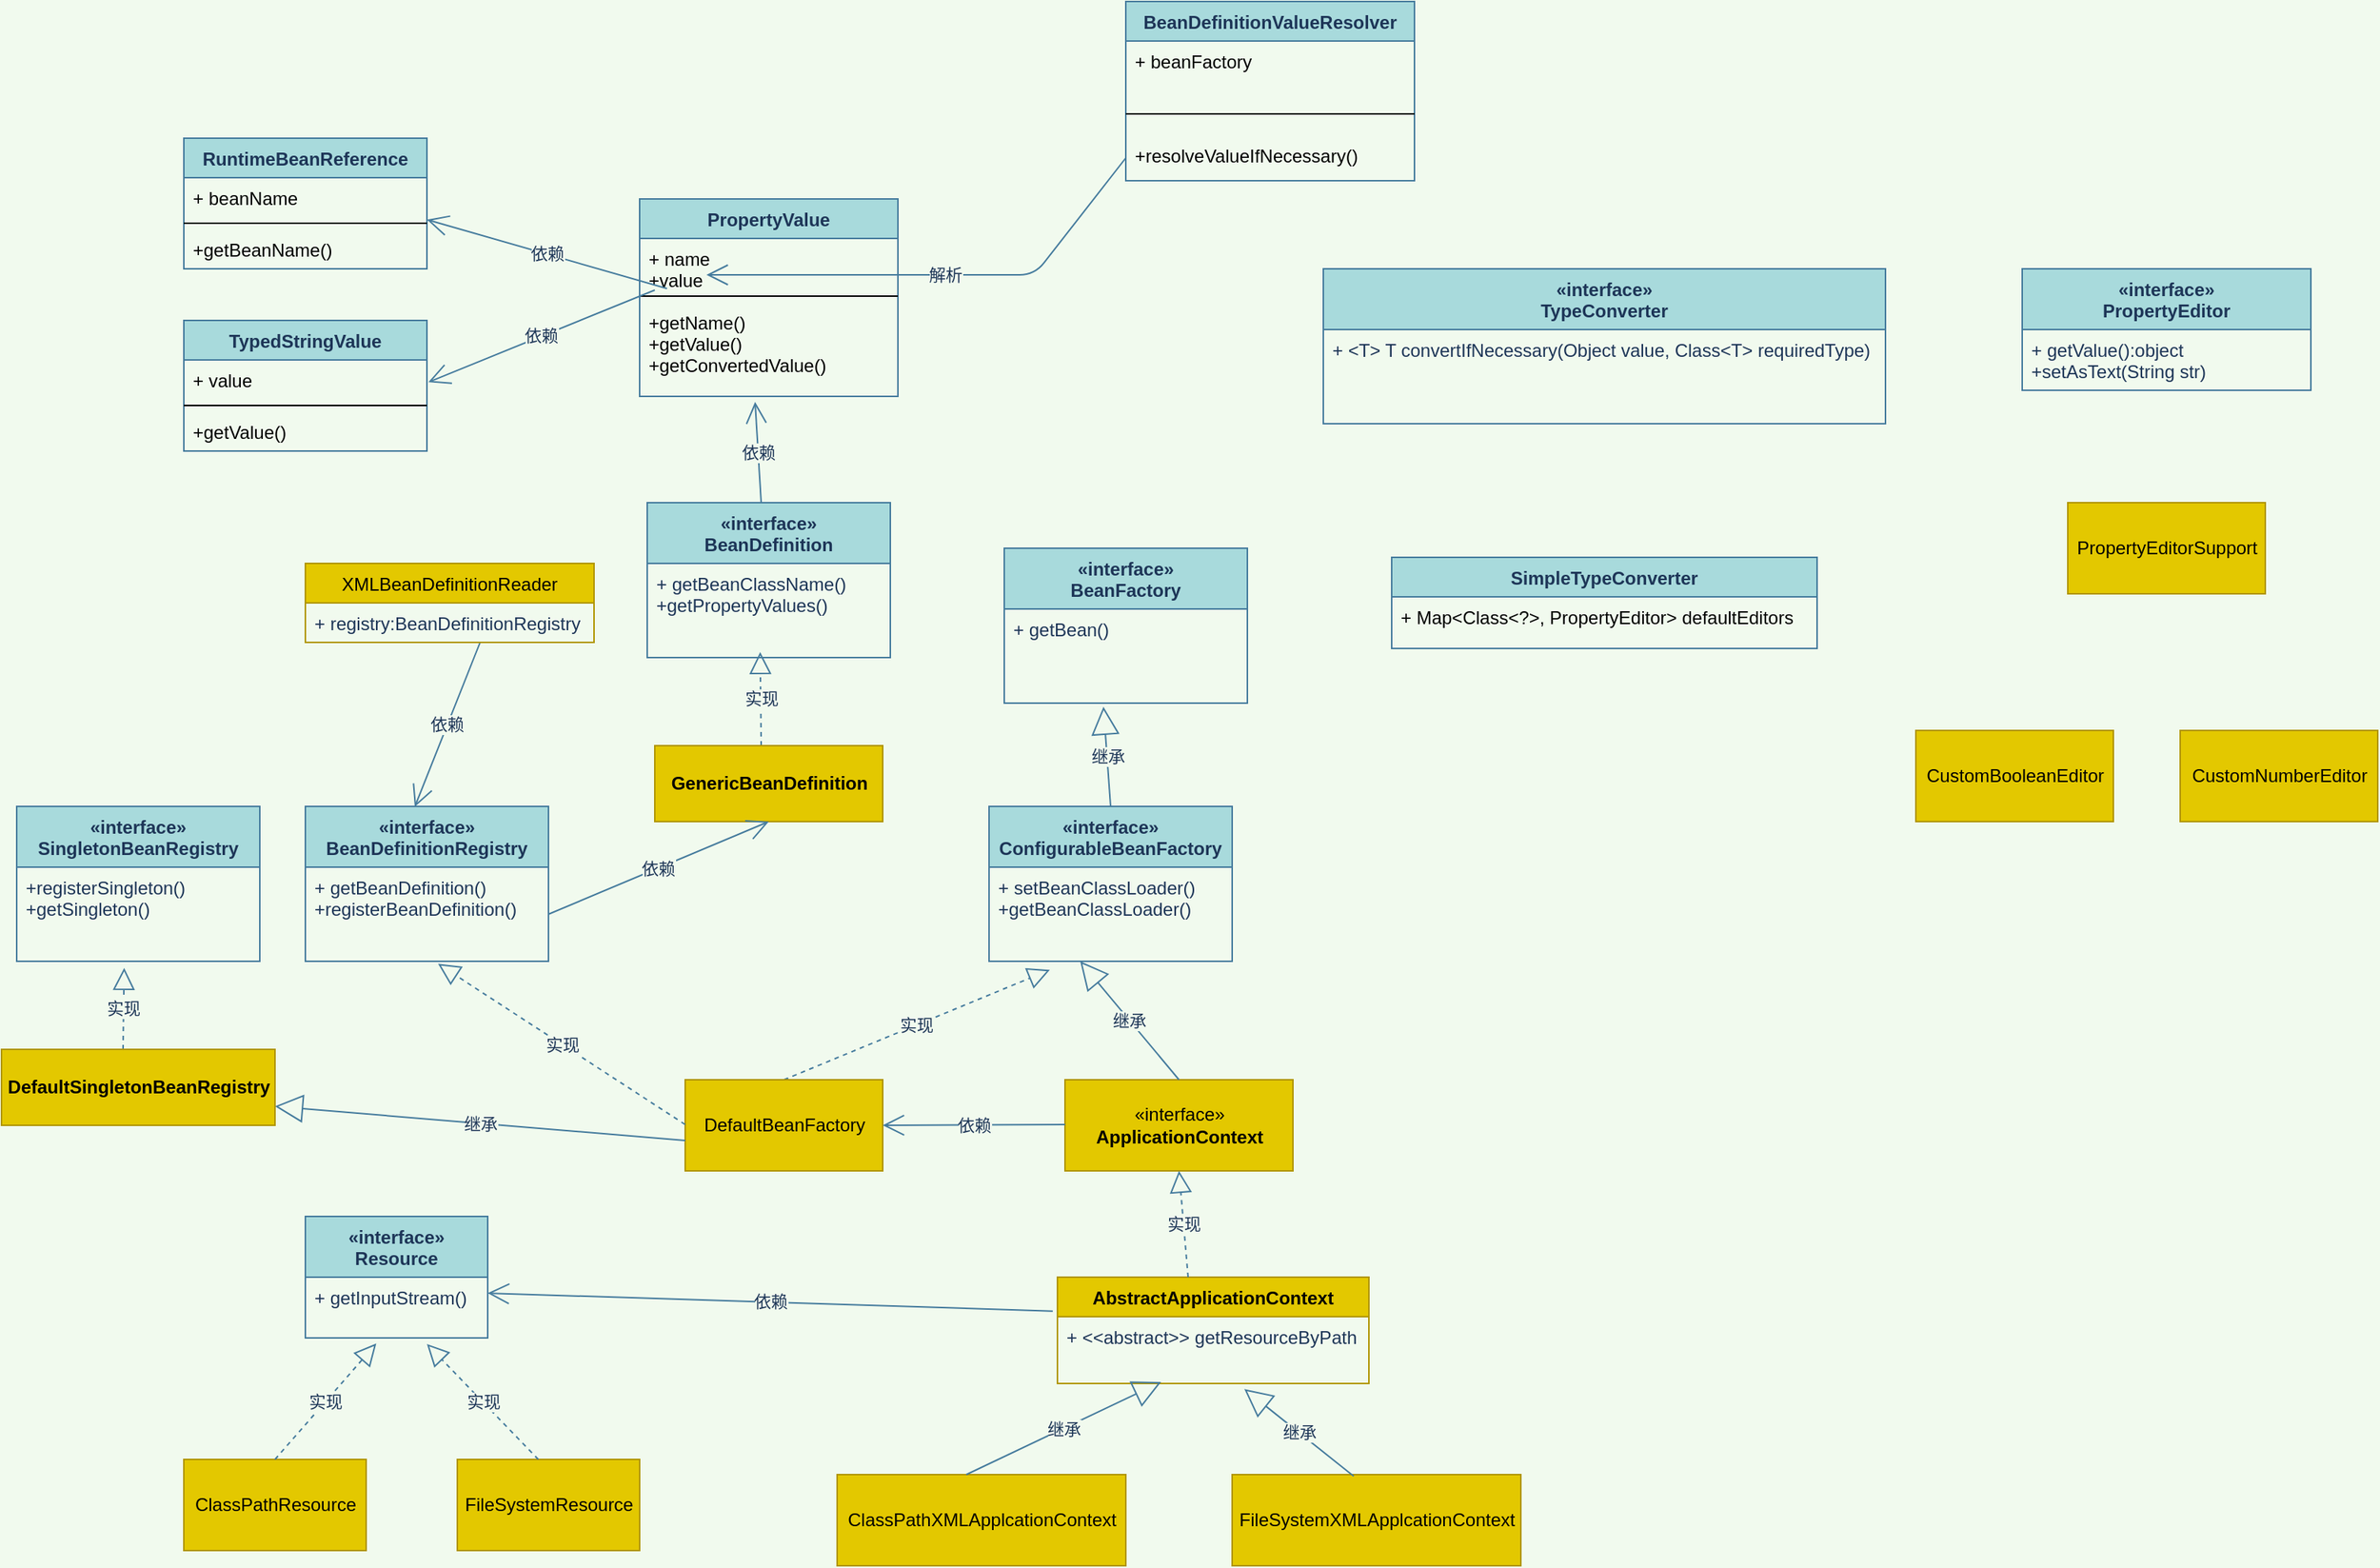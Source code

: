 <mxfile version="14.6.13" type="device"><diagram id="C5RBs43oDa-KdzZeNtuy" name="Page-1"><mxGraphModel dx="1220" dy="482" grid="1" gridSize="10" guides="1" tooltips="1" connect="1" arrows="1" fold="1" page="1" pageScale="1" pageWidth="827" pageHeight="1169" background="#F1FAEE" math="0" shadow="0"><root><mxCell id="WIyWlLk6GJQsqaUBKTNV-0"/><mxCell id="WIyWlLk6GJQsqaUBKTNV-1" parent="WIyWlLk6GJQsqaUBKTNV-0"/><mxCell id="Teyh5d1veazm5qNDLZUq-10" value="«interface»&#10;BeanFactory" style="swimlane;fontStyle=1;align=center;verticalAlign=top;childLayout=stackLayout;horizontal=1;startSize=40;horizontalStack=0;resizeParent=1;resizeParentMax=0;resizeLast=0;collapsible=1;marginBottom=0;fillColor=#A8DADC;strokeColor=#457B9D;fontColor=#1D3557;" vertex="1" parent="WIyWlLk6GJQsqaUBKTNV-1"><mxGeometry x="750" y="400" width="160" height="102" as="geometry"/></mxCell><mxCell id="Teyh5d1veazm5qNDLZUq-11" value="+ getBean()" style="text;strokeColor=none;fillColor=none;align=left;verticalAlign=top;spacingLeft=4;spacingRight=4;overflow=hidden;rotatable=0;points=[[0,0.5],[1,0.5]];portConstraint=eastwest;fontColor=#1D3557;" vertex="1" parent="Teyh5d1veazm5qNDLZUq-10"><mxGeometry y="40" width="160" height="62" as="geometry"/></mxCell><mxCell id="Teyh5d1veazm5qNDLZUq-12" value="«interface»&#10;ConfigurableBeanFactory" style="swimlane;fontStyle=1;align=center;verticalAlign=top;childLayout=stackLayout;horizontal=1;startSize=40;horizontalStack=0;resizeParent=1;resizeParentMax=0;resizeLast=0;collapsible=1;marginBottom=0;fillColor=#A8DADC;strokeColor=#457B9D;fontColor=#1D3557;" vertex="1" parent="WIyWlLk6GJQsqaUBKTNV-1"><mxGeometry x="740" y="570" width="160" height="102" as="geometry"/></mxCell><mxCell id="Teyh5d1veazm5qNDLZUq-13" value="+ setBeanClassLoader()&#10;+getBeanClassLoader()" style="text;strokeColor=none;fillColor=none;align=left;verticalAlign=top;spacingLeft=4;spacingRight=4;overflow=hidden;rotatable=0;points=[[0,0.5],[1,0.5]];portConstraint=eastwest;fontColor=#1D3557;" vertex="1" parent="Teyh5d1veazm5qNDLZUq-12"><mxGeometry y="40" width="160" height="62" as="geometry"/></mxCell><mxCell id="Teyh5d1veazm5qNDLZUq-15" value="继承" style="endArrow=block;endSize=16;endFill=0;html=1;entryX=0.408;entryY=1.038;entryDx=0;entryDy=0;entryPerimeter=0;strokeColor=#457B9D;fontColor=#1D3557;labelBackgroundColor=#F1FAEE;exitX=0.5;exitY=0;exitDx=0;exitDy=0;" edge="1" parent="WIyWlLk6GJQsqaUBKTNV-1" source="Teyh5d1veazm5qNDLZUq-12" target="Teyh5d1veazm5qNDLZUq-11"><mxGeometry width="160" relative="1" as="geometry"><mxPoint x="750" y="570" as="sourcePoint"/><mxPoint x="910" y="570" as="targetPoint"/></mxGeometry></mxCell><mxCell id="Teyh5d1veazm5qNDLZUq-16" value="实现" style="endArrow=block;dashed=1;endFill=0;endSize=12;html=1;entryX=0.25;entryY=1.091;entryDx=0;entryDy=0;entryPerimeter=0;exitX=0.5;exitY=0;exitDx=0;exitDy=0;strokeColor=#457B9D;fontColor=#1D3557;labelBackgroundColor=#F1FAEE;" edge="1" parent="WIyWlLk6GJQsqaUBKTNV-1" source="Teyh5d1veazm5qNDLZUq-19" target="Teyh5d1veazm5qNDLZUq-13"><mxGeometry width="160" relative="1" as="geometry"><mxPoint x="570" y="750" as="sourcePoint"/><mxPoint x="730" y="750" as="targetPoint"/><Array as="points"/></mxGeometry></mxCell><mxCell id="Teyh5d1veazm5qNDLZUq-19" value="DefaultBeanFactory" style="html=1;fillColor=#e3c800;strokeColor=#B09500;fontColor=#000000;" vertex="1" parent="WIyWlLk6GJQsqaUBKTNV-1"><mxGeometry x="540" y="750" width="130" height="60" as="geometry"/></mxCell><mxCell id="Teyh5d1veazm5qNDLZUq-20" value="«interface»&lt;br&gt;&lt;b&gt;ApplicationContext&lt;/b&gt;" style="html=1;fillColor=#e3c800;strokeColor=#B09500;fontColor=#000000;" vertex="1" parent="WIyWlLk6GJQsqaUBKTNV-1"><mxGeometry x="790" y="750" width="150" height="60" as="geometry"/></mxCell><mxCell id="Teyh5d1veazm5qNDLZUq-21" value="继承" style="endArrow=block;endSize=16;endFill=0;html=1;entryX=0.408;entryY=1.038;entryDx=0;entryDy=0;entryPerimeter=0;exitX=0.5;exitY=0;exitDx=0;exitDy=0;strokeColor=#457B9D;fontColor=#1D3557;labelBackgroundColor=#F1FAEE;" edge="1" parent="WIyWlLk6GJQsqaUBKTNV-1" source="Teyh5d1veazm5qNDLZUq-20"><mxGeometry width="160" relative="1" as="geometry"><mxPoint x="800.72" y="737.64" as="sourcePoint"/><mxPoint x="800" y="671.996" as="targetPoint"/></mxGeometry></mxCell><mxCell id="Teyh5d1veazm5qNDLZUq-22" value="«interface»&#10;BeanDefinitionRegistry" style="swimlane;fontStyle=1;align=center;verticalAlign=top;childLayout=stackLayout;horizontal=1;startSize=40;horizontalStack=0;resizeParent=1;resizeParentMax=0;resizeLast=0;collapsible=1;marginBottom=0;fillColor=#A8DADC;strokeColor=#457B9D;fontColor=#1D3557;" vertex="1" parent="WIyWlLk6GJQsqaUBKTNV-1"><mxGeometry x="290" y="570" width="160" height="102" as="geometry"/></mxCell><mxCell id="Teyh5d1veazm5qNDLZUq-23" value="+ getBeanDefinition()&#10;+registerBeanDefinition()" style="text;strokeColor=none;fillColor=none;align=left;verticalAlign=top;spacingLeft=4;spacingRight=4;overflow=hidden;rotatable=0;points=[[0,0.5],[1,0.5]];portConstraint=eastwest;fontColor=#1D3557;" vertex="1" parent="Teyh5d1veazm5qNDLZUq-22"><mxGeometry y="40" width="160" height="62" as="geometry"/></mxCell><mxCell id="Teyh5d1veazm5qNDLZUq-24" value="依赖" style="endArrow=open;endFill=1;endSize=12;html=1;entryX=0.45;entryY=0.003;entryDx=0;entryDy=0;entryPerimeter=0;labelBackgroundColor=#F1FAEE;strokeColor=#457B9D;fontColor=#1D3557;" edge="1" parent="WIyWlLk6GJQsqaUBKTNV-1" target="Teyh5d1veazm5qNDLZUq-22"><mxGeometry width="160" relative="1" as="geometry"><mxPoint x="405" y="462" as="sourcePoint"/><mxPoint x="565" y="462" as="targetPoint"/></mxGeometry></mxCell><mxCell id="Teyh5d1veazm5qNDLZUq-25" value="继承" style="endArrow=block;endSize=16;endFill=0;html=1;entryX=1;entryY=0.75;entryDx=0;entryDy=0;labelBackgroundColor=#F1FAEE;strokeColor=#457B9D;fontColor=#1D3557;" edge="1" parent="WIyWlLk6GJQsqaUBKTNV-1" target="Teyh5d1veazm5qNDLZUq-41"><mxGeometry width="160" relative="1" as="geometry"><mxPoint x="540" y="790" as="sourcePoint"/><mxPoint x="700" y="790" as="targetPoint"/></mxGeometry></mxCell><mxCell id="Teyh5d1veazm5qNDLZUq-26" value="实现" style="endArrow=block;dashed=1;endFill=0;endSize=12;html=1;entryX=0.546;entryY=1.027;entryDx=0;entryDy=0;entryPerimeter=0;labelBackgroundColor=#F1FAEE;strokeColor=#457B9D;fontColor=#1D3557;" edge="1" parent="WIyWlLk6GJQsqaUBKTNV-1" target="Teyh5d1veazm5qNDLZUq-23"><mxGeometry width="160" relative="1" as="geometry"><mxPoint x="540" y="779.5" as="sourcePoint"/><mxPoint x="420" y="680" as="targetPoint"/><Array as="points"/></mxGeometry></mxCell><mxCell id="Teyh5d1veazm5qNDLZUq-27" value="XMLBeanDefinitionReader" style="swimlane;fontStyle=0;childLayout=stackLayout;horizontal=1;startSize=26;fillColor=#e3c800;horizontalStack=0;resizeParent=1;resizeParentMax=0;resizeLast=0;collapsible=1;marginBottom=0;rounded=0;sketch=0;strokeColor=#B09500;fontColor=#000000;" vertex="1" parent="WIyWlLk6GJQsqaUBKTNV-1"><mxGeometry x="290" y="410" width="190" height="52" as="geometry"/></mxCell><mxCell id="Teyh5d1veazm5qNDLZUq-28" value="+ registry:BeanDefinitionRegistry" style="text;strokeColor=none;fillColor=none;align=left;verticalAlign=top;spacingLeft=4;spacingRight=4;overflow=hidden;rotatable=0;points=[[0,0.5],[1,0.5]];portConstraint=eastwest;fontColor=#1D3557;" vertex="1" parent="Teyh5d1veazm5qNDLZUq-27"><mxGeometry y="26" width="190" height="26" as="geometry"/></mxCell><mxCell id="Teyh5d1veazm5qNDLZUq-31" value="依赖" style="endArrow=open;endFill=1;endSize=12;html=1;entryX=1;entryY=0.5;entryDx=0;entryDy=0;labelBackgroundColor=#F1FAEE;strokeColor=#457B9D;fontColor=#1D3557;" edge="1" parent="WIyWlLk6GJQsqaUBKTNV-1" target="Teyh5d1veazm5qNDLZUq-19"><mxGeometry width="160" relative="1" as="geometry"><mxPoint x="790" y="779.5" as="sourcePoint"/><mxPoint x="950" y="779.5" as="targetPoint"/></mxGeometry></mxCell><mxCell id="Teyh5d1veazm5qNDLZUq-33" value="实现" style="endArrow=block;dashed=1;endFill=0;endSize=12;html=1;entryX=0.449;entryY=1.039;entryDx=0;entryDy=0;entryPerimeter=0;labelBackgroundColor=#F1FAEE;strokeColor=#457B9D;fontColor=#1D3557;" edge="1" parent="WIyWlLk6GJQsqaUBKTNV-1"><mxGeometry width="160" relative="1" as="geometry"><mxPoint x="590" y="530" as="sourcePoint"/><mxPoint x="589.35" y="468.34" as="targetPoint"/><Array as="points"/></mxGeometry></mxCell><mxCell id="Teyh5d1veazm5qNDLZUq-35" value="Generic&lt;span&gt;BeanDefinition&lt;/span&gt;" style="html=1;fillColor=#e3c800;strokeColor=#B09500;fontColor=#000000;fontStyle=1" vertex="1" parent="WIyWlLk6GJQsqaUBKTNV-1"><mxGeometry x="520" y="530" width="150" height="50" as="geometry"/></mxCell><mxCell id="Teyh5d1veazm5qNDLZUq-36" value="依赖" style="endArrow=open;endFill=1;endSize=12;html=1;entryX=0.5;entryY=1;entryDx=0;entryDy=0;labelBackgroundColor=#F1FAEE;strokeColor=#457B9D;fontColor=#1D3557;exitX=1;exitY=0.5;exitDx=0;exitDy=0;" edge="1" parent="WIyWlLk6GJQsqaUBKTNV-1" source="Teyh5d1veazm5qNDLZUq-23" target="Teyh5d1veazm5qNDLZUq-35"><mxGeometry width="160" relative="1" as="geometry"><mxPoint x="490" y="630" as="sourcePoint"/><mxPoint x="650" y="630" as="targetPoint"/></mxGeometry></mxCell><mxCell id="Teyh5d1veazm5qNDLZUq-38" value="实现" style="endArrow=block;dashed=1;endFill=0;endSize=12;html=1;entryX=0.442;entryY=1.07;entryDx=0;entryDy=0;entryPerimeter=0;labelBackgroundColor=#F1FAEE;strokeColor=#457B9D;fontColor=#1D3557;" edge="1" parent="WIyWlLk6GJQsqaUBKTNV-1" target="Teyh5d1veazm5qNDLZUq-40"><mxGeometry width="160" relative="1" as="geometry"><mxPoint x="170" y="730" as="sourcePoint"/><mxPoint x="330" y="730" as="targetPoint"/><Array as="points"/></mxGeometry></mxCell><mxCell id="Teyh5d1veazm5qNDLZUq-39" value="«interface»&#10;SingletonBeanRegistry" style="swimlane;fontStyle=1;align=center;verticalAlign=top;childLayout=stackLayout;horizontal=1;startSize=40;horizontalStack=0;resizeParent=1;resizeParentMax=0;resizeLast=0;collapsible=1;marginBottom=0;fillColor=#A8DADC;strokeColor=#457B9D;fontColor=#1D3557;" vertex="1" parent="WIyWlLk6GJQsqaUBKTNV-1"><mxGeometry x="100" y="570" width="160" height="102" as="geometry"/></mxCell><mxCell id="Teyh5d1veazm5qNDLZUq-40" value="+registerSingleton()&#10;+getSingleton()" style="text;strokeColor=none;fillColor=none;align=left;verticalAlign=top;spacingLeft=4;spacingRight=4;overflow=hidden;rotatable=0;points=[[0,0.5],[1,0.5]];portConstraint=eastwest;fontColor=#1D3557;" vertex="1" parent="Teyh5d1veazm5qNDLZUq-39"><mxGeometry y="40" width="160" height="62" as="geometry"/></mxCell><mxCell id="Teyh5d1veazm5qNDLZUq-41" value="DefaultSingletonBeanRegistry" style="html=1;fillColor=#e3c800;strokeColor=#B09500;fontColor=#000000;fontStyle=1" vertex="1" parent="WIyWlLk6GJQsqaUBKTNV-1"><mxGeometry x="90" y="730" width="180" height="50" as="geometry"/></mxCell><mxCell id="Teyh5d1veazm5qNDLZUq-42" value="AbstractApplicationContext" style="swimlane;fontStyle=1;align=center;verticalAlign=top;childLayout=stackLayout;horizontal=1;startSize=26;horizontalStack=0;resizeParent=1;resizeParentMax=0;resizeLast=0;collapsible=1;marginBottom=0;rounded=0;sketch=0;fontColor=#000000;strokeColor=#B09500;fillColor=#e3c800;" vertex="1" parent="WIyWlLk6GJQsqaUBKTNV-1"><mxGeometry x="785" y="880" width="205" height="70" as="geometry"/></mxCell><mxCell id="Teyh5d1veazm5qNDLZUq-43" value="+ &lt;&lt;abstract&gt;&gt; getResourceByPath" style="text;strokeColor=none;fillColor=none;align=left;verticalAlign=top;spacingLeft=4;spacingRight=4;overflow=hidden;rotatable=0;points=[[0,0.5],[1,0.5]];portConstraint=eastwest;fontColor=#1D3557;" vertex="1" parent="Teyh5d1veazm5qNDLZUq-42"><mxGeometry y="26" width="205" height="44" as="geometry"/></mxCell><mxCell id="Teyh5d1veazm5qNDLZUq-44" value="ClassPathXMLApplcationContext" style="html=1;fillColor=#e3c800;strokeColor=#B09500;fontColor=#000000;" vertex="1" parent="WIyWlLk6GJQsqaUBKTNV-1"><mxGeometry x="640" y="1010" width="190" height="60" as="geometry"/></mxCell><mxCell id="Teyh5d1veazm5qNDLZUq-45" value="FileSystemXMLApplcationContext" style="html=1;fillColor=#e3c800;strokeColor=#B09500;fontColor=#000000;" vertex="1" parent="WIyWlLk6GJQsqaUBKTNV-1"><mxGeometry x="900" y="1010" width="190" height="60" as="geometry"/></mxCell><mxCell id="Teyh5d1veazm5qNDLZUq-46" value="继承" style="endArrow=block;endSize=16;endFill=0;html=1;entryX=0.333;entryY=0.977;entryDx=0;entryDy=0;entryPerimeter=0;exitX=0.5;exitY=0;exitDx=0;exitDy=0;strokeColor=#457B9D;fontColor=#1D3557;labelBackgroundColor=#F1FAEE;" edge="1" parent="WIyWlLk6GJQsqaUBKTNV-1" target="Teyh5d1veazm5qNDLZUq-43"><mxGeometry width="160" relative="1" as="geometry"><mxPoint x="725" y="1010" as="sourcePoint"/><mxPoint x="660" y="931.996" as="targetPoint"/></mxGeometry></mxCell><mxCell id="Teyh5d1veazm5qNDLZUq-47" value="继承" style="endArrow=block;endSize=16;endFill=0;html=1;entryX=0.6;entryY=1.083;entryDx=0;entryDy=0;entryPerimeter=0;exitX=0.5;exitY=0;exitDx=0;exitDy=0;strokeColor=#457B9D;fontColor=#1D3557;labelBackgroundColor=#F1FAEE;" edge="1" parent="WIyWlLk6GJQsqaUBKTNV-1" target="Teyh5d1veazm5qNDLZUq-43"><mxGeometry width="160" relative="1" as="geometry"><mxPoint x="980" y="1011.01" as="sourcePoint"/><mxPoint x="1108.265" y="949.998" as="targetPoint"/></mxGeometry></mxCell><mxCell id="Teyh5d1veazm5qNDLZUq-48" value="实现" style="endArrow=block;dashed=1;endFill=0;endSize=12;html=1;entryX=0.5;entryY=1;entryDx=0;entryDy=0;exitX=0.5;exitY=0;exitDx=0;exitDy=0;strokeColor=#457B9D;fontColor=#1D3557;labelBackgroundColor=#F1FAEE;" edge="1" parent="WIyWlLk6GJQsqaUBKTNV-1" target="Teyh5d1veazm5qNDLZUq-20"><mxGeometry width="160" relative="1" as="geometry"><mxPoint x="871" y="880" as="sourcePoint"/><mxPoint x="990" y="807.642" as="targetPoint"/><Array as="points"/></mxGeometry></mxCell><mxCell id="Teyh5d1veazm5qNDLZUq-49" value="«interface»&#10;Resource" style="swimlane;fontStyle=1;align=center;verticalAlign=top;childLayout=stackLayout;horizontal=1;startSize=40;horizontalStack=0;resizeParent=1;resizeParentMax=0;resizeLast=0;collapsible=1;marginBottom=0;fillColor=#A8DADC;strokeColor=#457B9D;fontColor=#1D3557;" vertex="1" parent="WIyWlLk6GJQsqaUBKTNV-1"><mxGeometry x="290" y="840" width="120" height="80" as="geometry"/></mxCell><mxCell id="Teyh5d1veazm5qNDLZUq-50" value="+ getInputStream()" style="text;strokeColor=none;fillColor=none;align=left;verticalAlign=top;spacingLeft=4;spacingRight=4;overflow=hidden;rotatable=0;points=[[0,0.5],[1,0.5]];portConstraint=eastwest;fontColor=#1D3557;" vertex="1" parent="Teyh5d1veazm5qNDLZUq-49"><mxGeometry y="40" width="120" height="40" as="geometry"/></mxCell><mxCell id="Teyh5d1veazm5qNDLZUq-51" value="ClassPathResource" style="html=1;fillColor=#e3c800;strokeColor=#B09500;fontColor=#000000;" vertex="1" parent="WIyWlLk6GJQsqaUBKTNV-1"><mxGeometry x="210" y="1000" width="120" height="60" as="geometry"/></mxCell><mxCell id="Teyh5d1veazm5qNDLZUq-52" value="FileSystemResource" style="html=1;fillColor=#e3c800;strokeColor=#B09500;fontColor=#000000;" vertex="1" parent="WIyWlLk6GJQsqaUBKTNV-1"><mxGeometry x="390" y="1000" width="120" height="60" as="geometry"/></mxCell><mxCell id="Teyh5d1veazm5qNDLZUq-53" value="实现" style="endArrow=block;dashed=1;endFill=0;endSize=12;html=1;entryX=0.389;entryY=1.092;entryDx=0;entryDy=0;entryPerimeter=0;labelBackgroundColor=#F1FAEE;strokeColor=#457B9D;fontColor=#1D3557;" edge="1" parent="WIyWlLk6GJQsqaUBKTNV-1" target="Teyh5d1veazm5qNDLZUq-50"><mxGeometry width="160" relative="1" as="geometry"><mxPoint x="270" y="1000" as="sourcePoint"/><mxPoint x="147.36" y="894.174" as="targetPoint"/><Array as="points"/></mxGeometry></mxCell><mxCell id="Teyh5d1veazm5qNDLZUq-54" value="实现" style="endArrow=block;dashed=1;endFill=0;endSize=12;html=1;labelBackgroundColor=#F1FAEE;strokeColor=#457B9D;fontColor=#1D3557;" edge="1" parent="WIyWlLk6GJQsqaUBKTNV-1"><mxGeometry width="160" relative="1" as="geometry"><mxPoint x="443.32" y="1000" as="sourcePoint"/><mxPoint x="370" y="924" as="targetPoint"/><Array as="points"/></mxGeometry></mxCell><mxCell id="Teyh5d1veazm5qNDLZUq-55" value="依赖" style="endArrow=open;endFill=1;endSize=12;html=1;entryX=1;entryY=0.5;entryDx=0;entryDy=0;exitX=-0.015;exitY=-0.083;exitDx=0;exitDy=0;exitPerimeter=0;labelBackgroundColor=#F1FAEE;strokeColor=#457B9D;fontColor=#1D3557;" edge="1" parent="WIyWlLk6GJQsqaUBKTNV-1" source="Teyh5d1veazm5qNDLZUq-43"><mxGeometry width="160" relative="1" as="geometry"><mxPoint x="530" y="890" as="sourcePoint"/><mxPoint x="410" y="890.5" as="targetPoint"/></mxGeometry></mxCell><mxCell id="Teyh5d1veazm5qNDLZUq-56" value="«interface»&#10;BeanDefinition" style="swimlane;fontStyle=1;align=center;verticalAlign=top;childLayout=stackLayout;horizontal=1;startSize=40;horizontalStack=0;resizeParent=1;resizeParentMax=0;resizeLast=0;collapsible=1;marginBottom=0;fillColor=#A8DADC;strokeColor=#457B9D;fontColor=#1D3557;" vertex="1" parent="WIyWlLk6GJQsqaUBKTNV-1"><mxGeometry x="515" y="370" width="160" height="102" as="geometry"/></mxCell><mxCell id="Teyh5d1veazm5qNDLZUq-57" value="+ getBeanClassName()&#10;+getPropertyValues()" style="text;strokeColor=none;fillColor=none;align=left;verticalAlign=top;spacingLeft=4;spacingRight=4;overflow=hidden;rotatable=0;points=[[0,0.5],[1,0.5]];portConstraint=eastwest;fontColor=#1D3557;" vertex="1" parent="Teyh5d1veazm5qNDLZUq-56"><mxGeometry y="40" width="160" height="62" as="geometry"/></mxCell><mxCell id="Teyh5d1veazm5qNDLZUq-58" value="PropertyValue" style="swimlane;fontStyle=1;align=center;verticalAlign=top;childLayout=stackLayout;horizontal=1;startSize=26;horizontalStack=0;resizeParent=1;resizeParentMax=0;resizeLast=0;collapsible=1;marginBottom=0;rounded=0;sketch=0;fontColor=#1D3557;strokeColor=#457B9D;fillColor=#A8DADC;" vertex="1" parent="WIyWlLk6GJQsqaUBKTNV-1"><mxGeometry x="510" y="170" width="170" height="130" as="geometry"/></mxCell><mxCell id="Teyh5d1veazm5qNDLZUq-59" value="+ name&#10;+value" style="text;strokeColor=none;fillColor=none;align=left;verticalAlign=top;spacingLeft=4;spacingRight=4;overflow=hidden;rotatable=0;points=[[0,0.5],[1,0.5]];portConstraint=eastwest;" vertex="1" parent="Teyh5d1veazm5qNDLZUq-58"><mxGeometry y="26" width="170" height="34" as="geometry"/></mxCell><mxCell id="Teyh5d1veazm5qNDLZUq-60" value="" style="line;strokeWidth=1;fillColor=none;align=left;verticalAlign=middle;spacingTop=-1;spacingLeft=3;spacingRight=3;rotatable=0;labelPosition=right;points=[];portConstraint=eastwest;" vertex="1" parent="Teyh5d1veazm5qNDLZUq-58"><mxGeometry y="60" width="170" height="8" as="geometry"/></mxCell><mxCell id="Teyh5d1veazm5qNDLZUq-61" value="+getName()&#10;+getValue()&#10;+getConvertedValue()" style="text;strokeColor=none;fillColor=none;align=left;verticalAlign=top;spacingLeft=4;spacingRight=4;overflow=hidden;rotatable=0;points=[[0,0.5],[1,0.5]];portConstraint=eastwest;" vertex="1" parent="Teyh5d1veazm5qNDLZUq-58"><mxGeometry y="68" width="170" height="62" as="geometry"/></mxCell><mxCell id="Teyh5d1veazm5qNDLZUq-62" value="依赖" style="endArrow=open;endFill=1;endSize=12;html=1;entryX=0.447;entryY=1.059;entryDx=0;entryDy=0;labelBackgroundColor=#F1FAEE;strokeColor=#457B9D;fontColor=#1D3557;exitX=1;exitY=0.5;exitDx=0;exitDy=0;entryPerimeter=0;" edge="1" parent="WIyWlLk6GJQsqaUBKTNV-1" target="Teyh5d1veazm5qNDLZUq-61"><mxGeometry width="160" relative="1" as="geometry"><mxPoint x="590" y="370" as="sourcePoint"/><mxPoint x="735" y="309" as="targetPoint"/></mxGeometry></mxCell><mxCell id="Teyh5d1veazm5qNDLZUq-63" value="RuntimeBeanReference" style="swimlane;fontStyle=1;align=center;verticalAlign=top;childLayout=stackLayout;horizontal=1;startSize=26;horizontalStack=0;resizeParent=1;resizeParentMax=0;resizeLast=0;collapsible=1;marginBottom=0;rounded=0;sketch=0;fontColor=#1D3557;strokeColor=#457B9D;fillColor=#A8DADC;" vertex="1" parent="WIyWlLk6GJQsqaUBKTNV-1"><mxGeometry x="210" y="130" width="160" height="86" as="geometry"/></mxCell><mxCell id="Teyh5d1veazm5qNDLZUq-64" value="+ beanName" style="text;strokeColor=none;fillColor=none;align=left;verticalAlign=top;spacingLeft=4;spacingRight=4;overflow=hidden;rotatable=0;points=[[0,0.5],[1,0.5]];portConstraint=eastwest;" vertex="1" parent="Teyh5d1veazm5qNDLZUq-63"><mxGeometry y="26" width="160" height="26" as="geometry"/></mxCell><mxCell id="Teyh5d1veazm5qNDLZUq-65" value="" style="line;strokeWidth=1;fillColor=none;align=left;verticalAlign=middle;spacingTop=-1;spacingLeft=3;spacingRight=3;rotatable=0;labelPosition=right;points=[];portConstraint=eastwest;" vertex="1" parent="Teyh5d1veazm5qNDLZUq-63"><mxGeometry y="52" width="160" height="8" as="geometry"/></mxCell><mxCell id="Teyh5d1veazm5qNDLZUq-66" value="+getBeanName()" style="text;strokeColor=none;fillColor=none;align=left;verticalAlign=top;spacingLeft=4;spacingRight=4;overflow=hidden;rotatable=0;points=[[0,0.5],[1,0.5]];portConstraint=eastwest;" vertex="1" parent="Teyh5d1veazm5qNDLZUq-63"><mxGeometry y="60" width="160" height="26" as="geometry"/></mxCell><mxCell id="Teyh5d1veazm5qNDLZUq-67" value="TypedStringValue" style="swimlane;fontStyle=1;align=center;verticalAlign=top;childLayout=stackLayout;horizontal=1;startSize=26;horizontalStack=0;resizeParent=1;resizeParentMax=0;resizeLast=0;collapsible=1;marginBottom=0;rounded=0;sketch=0;fontColor=#1D3557;strokeColor=#457B9D;fillColor=#A8DADC;" vertex="1" parent="WIyWlLk6GJQsqaUBKTNV-1"><mxGeometry x="210" y="250" width="160" height="86" as="geometry"/></mxCell><mxCell id="Teyh5d1veazm5qNDLZUq-68" value="+ value" style="text;strokeColor=none;fillColor=none;align=left;verticalAlign=top;spacingLeft=4;spacingRight=4;overflow=hidden;rotatable=0;points=[[0,0.5],[1,0.5]];portConstraint=eastwest;" vertex="1" parent="Teyh5d1veazm5qNDLZUq-67"><mxGeometry y="26" width="160" height="26" as="geometry"/></mxCell><mxCell id="Teyh5d1veazm5qNDLZUq-69" value="" style="line;strokeWidth=1;fillColor=none;align=left;verticalAlign=middle;spacingTop=-1;spacingLeft=3;spacingRight=3;rotatable=0;labelPosition=right;points=[];portConstraint=eastwest;" vertex="1" parent="Teyh5d1veazm5qNDLZUq-67"><mxGeometry y="52" width="160" height="8" as="geometry"/></mxCell><mxCell id="Teyh5d1veazm5qNDLZUq-70" value="+getValue()" style="text;strokeColor=none;fillColor=none;align=left;verticalAlign=top;spacingLeft=4;spacingRight=4;overflow=hidden;rotatable=0;points=[[0,0.5],[1,0.5]];portConstraint=eastwest;" vertex="1" parent="Teyh5d1veazm5qNDLZUq-67"><mxGeometry y="60" width="160" height="26" as="geometry"/></mxCell><mxCell id="Teyh5d1veazm5qNDLZUq-71" value="依赖" style="endArrow=open;endFill=1;endSize=12;html=1;entryX=0.447;entryY=1.059;entryDx=0;entryDy=0;labelBackgroundColor=#F1FAEE;strokeColor=#457B9D;fontColor=#1D3557;exitX=0.106;exitY=0.971;exitDx=0;exitDy=0;entryPerimeter=0;exitPerimeter=0;" edge="1" parent="WIyWlLk6GJQsqaUBKTNV-1" source="Teyh5d1veazm5qNDLZUq-59"><mxGeometry width="160" relative="1" as="geometry"><mxPoint x="374.01" y="250" as="sourcePoint"/><mxPoint x="370" y="183.658" as="targetPoint"/></mxGeometry></mxCell><mxCell id="Teyh5d1veazm5qNDLZUq-73" value="依赖" style="endArrow=open;endFill=1;endSize=12;html=1;entryX=0.447;entryY=1.059;entryDx=0;entryDy=0;labelBackgroundColor=#F1FAEE;strokeColor=#457B9D;fontColor=#1D3557;entryPerimeter=0;" edge="1" parent="WIyWlLk6GJQsqaUBKTNV-1"><mxGeometry width="160" relative="1" as="geometry"><mxPoint x="520" y="230" as="sourcePoint"/><mxPoint x="370.99" y="290.648" as="targetPoint"/></mxGeometry></mxCell><mxCell id="Teyh5d1veazm5qNDLZUq-74" value="BeanDefinitionValueResolver" style="swimlane;fontStyle=1;align=center;verticalAlign=top;childLayout=stackLayout;horizontal=1;startSize=26;horizontalStack=0;resizeParent=1;resizeParentMax=0;resizeLast=0;collapsible=1;marginBottom=0;rounded=0;sketch=0;fontColor=#1D3557;strokeColor=#457B9D;fillColor=#A8DADC;" vertex="1" parent="WIyWlLk6GJQsqaUBKTNV-1"><mxGeometry x="830" y="40" width="190" height="118" as="geometry"/></mxCell><mxCell id="Teyh5d1veazm5qNDLZUq-75" value="+ beanFactory" style="text;strokeColor=none;fillColor=none;align=left;verticalAlign=top;spacingLeft=4;spacingRight=4;overflow=hidden;rotatable=0;points=[[0,0.5],[1,0.5]];portConstraint=eastwest;" vertex="1" parent="Teyh5d1veazm5qNDLZUq-74"><mxGeometry y="26" width="190" height="34" as="geometry"/></mxCell><mxCell id="Teyh5d1veazm5qNDLZUq-76" value="" style="line;strokeWidth=1;fillColor=none;align=left;verticalAlign=middle;spacingTop=-1;spacingLeft=3;spacingRight=3;rotatable=0;labelPosition=right;points=[];portConstraint=eastwest;" vertex="1" parent="Teyh5d1veazm5qNDLZUq-74"><mxGeometry y="60" width="190" height="28" as="geometry"/></mxCell><mxCell id="Teyh5d1veazm5qNDLZUq-77" value="+resolveValueIfNecessary()" style="text;strokeColor=none;fillColor=none;align=left;verticalAlign=top;spacingLeft=4;spacingRight=4;overflow=hidden;rotatable=0;points=[[0,0.5],[1,0.5]];portConstraint=eastwest;" vertex="1" parent="Teyh5d1veazm5qNDLZUq-74"><mxGeometry y="88" width="190" height="30" as="geometry"/></mxCell><mxCell id="Teyh5d1veazm5qNDLZUq-81" value="解析" style="endArrow=open;endFill=1;endSize=12;html=1;labelBackgroundColor=#F1FAEE;strokeColor=#457B9D;fontColor=#1D3557;exitX=0;exitY=0.5;exitDx=0;exitDy=0;" edge="1" parent="WIyWlLk6GJQsqaUBKTNV-1" source="Teyh5d1veazm5qNDLZUq-77"><mxGeometry width="160" relative="1" as="geometry"><mxPoint x="838.02" y="275.354" as="sourcePoint"/><mxPoint x="554" y="220" as="targetPoint"/><Array as="points"><mxPoint x="770" y="220"/></Array></mxGeometry></mxCell><mxCell id="Teyh5d1veazm5qNDLZUq-82" value="«interface»&#10;TypeConverter" style="swimlane;fontStyle=1;align=center;verticalAlign=top;childLayout=stackLayout;horizontal=1;startSize=40;horizontalStack=0;resizeParent=1;resizeParentMax=0;resizeLast=0;collapsible=1;marginBottom=0;fillColor=#A8DADC;strokeColor=#457B9D;fontColor=#1D3557;" vertex="1" parent="WIyWlLk6GJQsqaUBKTNV-1"><mxGeometry x="960" y="216" width="370" height="102" as="geometry"/></mxCell><mxCell id="Teyh5d1veazm5qNDLZUq-83" value="+ &lt;T&gt; T convertIfNecessary(Object value, Class&lt;T&gt; requiredType)" style="text;strokeColor=none;fillColor=none;align=left;verticalAlign=top;spacingLeft=4;spacingRight=4;overflow=hidden;rotatable=0;points=[[0,0.5],[1,0.5]];portConstraint=eastwest;fontColor=#1D3557;" vertex="1" parent="Teyh5d1veazm5qNDLZUq-82"><mxGeometry y="40" width="370" height="62" as="geometry"/></mxCell><mxCell id="Teyh5d1veazm5qNDLZUq-85" value="SimpleTypeConverter" style="swimlane;fontStyle=1;align=center;verticalAlign=top;childLayout=stackLayout;horizontal=1;startSize=26;horizontalStack=0;resizeParent=1;resizeParentMax=0;resizeLast=0;collapsible=1;marginBottom=0;rounded=0;sketch=0;fontColor=#1D3557;strokeColor=#457B9D;fillColor=#A8DADC;" vertex="1" parent="WIyWlLk6GJQsqaUBKTNV-1"><mxGeometry x="1005" y="406" width="280" height="60" as="geometry"/></mxCell><mxCell id="Teyh5d1veazm5qNDLZUq-86" value="+ Map&lt;Class&lt;?&gt;, PropertyEditor&gt; defaultEditors&#10;&#10;" style="text;strokeColor=none;fillColor=none;align=left;verticalAlign=top;spacingLeft=4;spacingRight=4;overflow=hidden;rotatable=0;points=[[0,0.5],[1,0.5]];portConstraint=eastwest;" vertex="1" parent="Teyh5d1veazm5qNDLZUq-85"><mxGeometry y="26" width="280" height="34" as="geometry"/></mxCell><mxCell id="Teyh5d1veazm5qNDLZUq-89" value="«interface»&#10;PropertyEditor" style="swimlane;fontStyle=1;align=center;verticalAlign=top;childLayout=stackLayout;horizontal=1;startSize=40;horizontalStack=0;resizeParent=1;resizeParentMax=0;resizeLast=0;collapsible=1;marginBottom=0;fillColor=#A8DADC;strokeColor=#457B9D;fontColor=#1D3557;" vertex="1" parent="WIyWlLk6GJQsqaUBKTNV-1"><mxGeometry x="1420" y="216" width="190" height="80" as="geometry"/></mxCell><mxCell id="Teyh5d1veazm5qNDLZUq-90" value="+ getValue():object&#10;+setAsText(String str)" style="text;strokeColor=none;fillColor=none;align=left;verticalAlign=top;spacingLeft=4;spacingRight=4;overflow=hidden;rotatable=0;points=[[0,0.5],[1,0.5]];portConstraint=eastwest;fontColor=#1D3557;" vertex="1" parent="Teyh5d1veazm5qNDLZUq-89"><mxGeometry y="40" width="190" height="40" as="geometry"/></mxCell><mxCell id="Teyh5d1veazm5qNDLZUq-91" value="PropertyEditorSupport" style="html=1;fillColor=#e3c800;strokeColor=#B09500;fontColor=#000000;" vertex="1" parent="WIyWlLk6GJQsqaUBKTNV-1"><mxGeometry x="1450" y="370" width="130" height="60" as="geometry"/></mxCell><mxCell id="Teyh5d1veazm5qNDLZUq-92" value="CustomBooleanEditor" style="html=1;fillColor=#e3c800;strokeColor=#B09500;fontColor=#000000;" vertex="1" parent="WIyWlLk6GJQsqaUBKTNV-1"><mxGeometry x="1350" y="520" width="130" height="60" as="geometry"/></mxCell><mxCell id="Teyh5d1veazm5qNDLZUq-93" value="CustomNumberEditor" style="html=1;fillColor=#e3c800;strokeColor=#B09500;fontColor=#000000;" vertex="1" parent="WIyWlLk6GJQsqaUBKTNV-1"><mxGeometry x="1524" y="520" width="130" height="60" as="geometry"/></mxCell></root></mxGraphModel></diagram></mxfile>